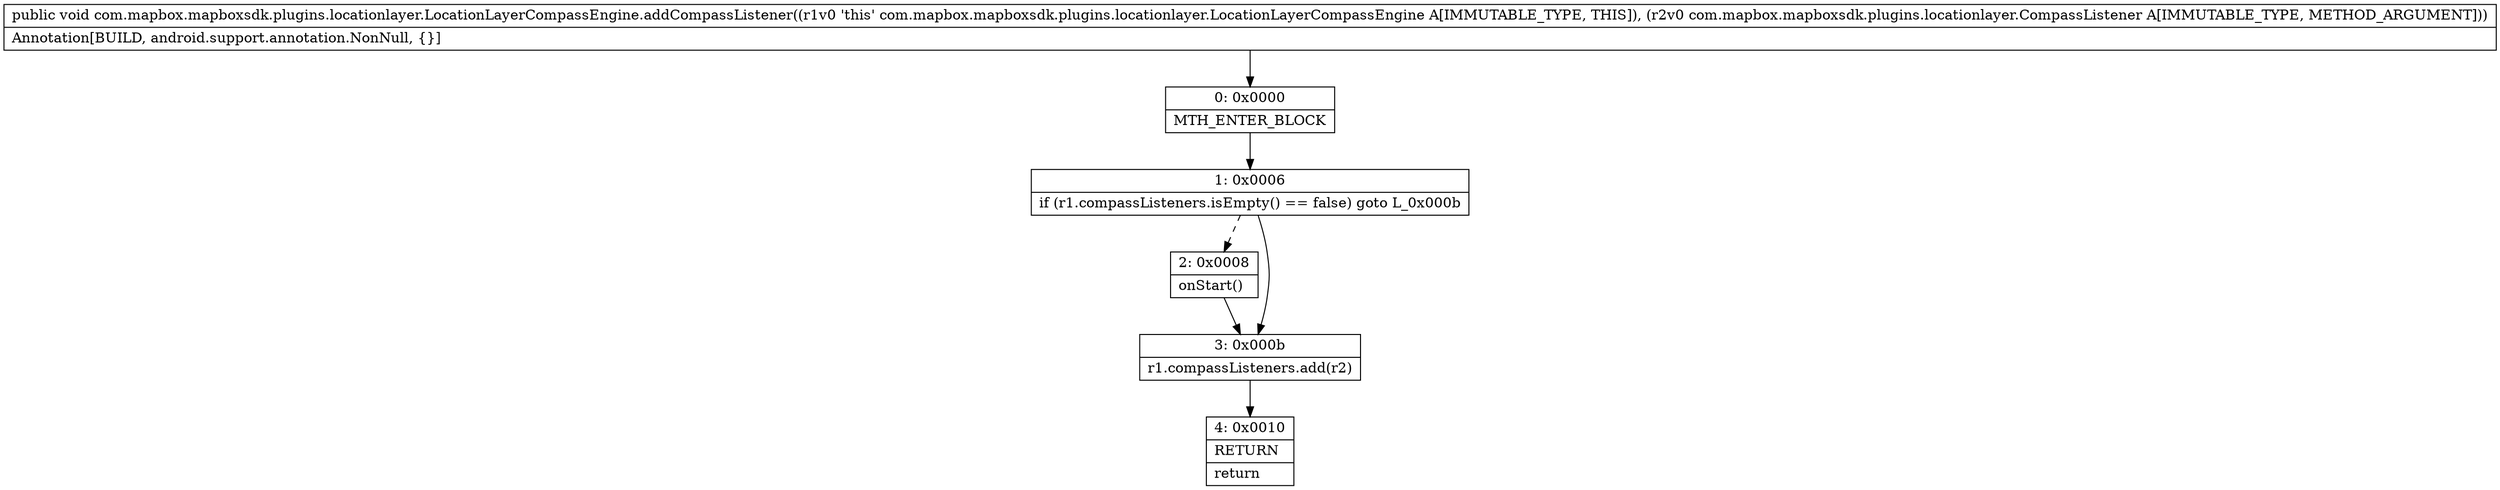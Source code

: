digraph "CFG forcom.mapbox.mapboxsdk.plugins.locationlayer.LocationLayerCompassEngine.addCompassListener(Lcom\/mapbox\/mapboxsdk\/plugins\/locationlayer\/CompassListener;)V" {
Node_0 [shape=record,label="{0\:\ 0x0000|MTH_ENTER_BLOCK\l}"];
Node_1 [shape=record,label="{1\:\ 0x0006|if (r1.compassListeners.isEmpty() == false) goto L_0x000b\l}"];
Node_2 [shape=record,label="{2\:\ 0x0008|onStart()\l}"];
Node_3 [shape=record,label="{3\:\ 0x000b|r1.compassListeners.add(r2)\l}"];
Node_4 [shape=record,label="{4\:\ 0x0010|RETURN\l|return\l}"];
MethodNode[shape=record,label="{public void com.mapbox.mapboxsdk.plugins.locationlayer.LocationLayerCompassEngine.addCompassListener((r1v0 'this' com.mapbox.mapboxsdk.plugins.locationlayer.LocationLayerCompassEngine A[IMMUTABLE_TYPE, THIS]), (r2v0 com.mapbox.mapboxsdk.plugins.locationlayer.CompassListener A[IMMUTABLE_TYPE, METHOD_ARGUMENT]))  | Annotation[BUILD, android.support.annotation.NonNull, \{\}]\l}"];
MethodNode -> Node_0;
Node_0 -> Node_1;
Node_1 -> Node_2[style=dashed];
Node_1 -> Node_3;
Node_2 -> Node_3;
Node_3 -> Node_4;
}

